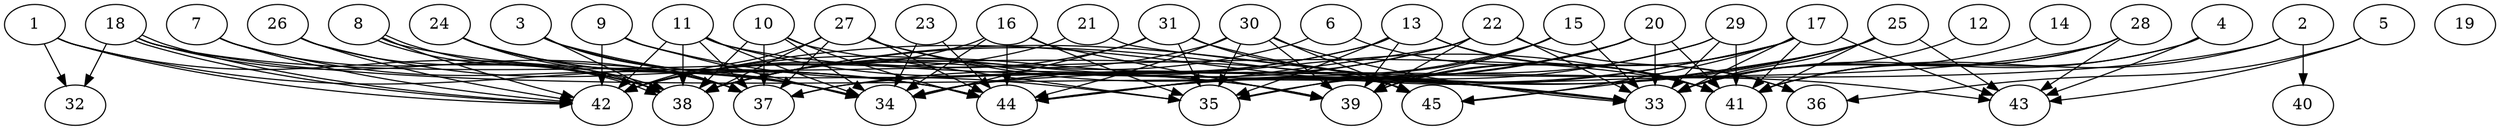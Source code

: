 // DAG automatically generated by daggen at Thu Oct  3 14:07:24 2019
// ./daggen --dot -n 45 --ccr 0.3 --fat 0.9 --regular 0.9 --density 0.5 --mindata 5242880 --maxdata 52428800 
digraph G {
  1 [size="142312107", alpha="0.13", expect_size="42693632"] 
  1 -> 32 [size ="42693632"]
  1 -> 38 [size ="42693632"]
  1 -> 42 [size ="42693632"]
  1 -> 44 [size ="42693632"]
  2 [size="37034667", alpha="0.08", expect_size="11110400"] 
  2 -> 34 [size ="11110400"]
  2 -> 40 [size ="11110400"]
  2 -> 41 [size ="11110400"]
  3 [size="128686080", alpha="0.14", expect_size="38605824"] 
  3 -> 34 [size ="38605824"]
  3 -> 35 [size ="38605824"]
  3 -> 37 [size ="38605824"]
  3 -> 38 [size ="38605824"]
  4 [size="161174187", alpha="0.14", expect_size="48352256"] 
  4 -> 33 [size ="48352256"]
  4 -> 41 [size ="48352256"]
  4 -> 43 [size ="48352256"]
  5 [size="47633067", alpha="0.00", expect_size="14289920"] 
  5 -> 36 [size ="14289920"]
  5 -> 43 [size ="14289920"]
  6 [size="68816213", alpha="0.07", expect_size="20644864"] 
  6 -> 38 [size ="20644864"]
  6 -> 41 [size ="20644864"]
  7 [size="73997653", alpha="0.13", expect_size="22199296"] 
  7 -> 34 [size ="22199296"]
  7 -> 38 [size ="22199296"]
  7 -> 42 [size ="22199296"]
  8 [size="75089920", alpha="0.06", expect_size="22526976"] 
  8 -> 38 [size ="22526976"]
  8 -> 38 [size ="22526976"]
  8 -> 41 [size ="22526976"]
  8 -> 42 [size ="22526976"]
  9 [size="122446507", alpha="0.02", expect_size="36733952"] 
  9 -> 34 [size ="36733952"]
  9 -> 39 [size ="36733952"]
  9 -> 42 [size ="36733952"]
  10 [size="109062827", alpha="0.17", expect_size="32718848"] 
  10 -> 34 [size ="32718848"]
  10 -> 35 [size ="32718848"]
  10 -> 37 [size ="32718848"]
  10 -> 38 [size ="32718848"]
  10 -> 44 [size ="32718848"]
  11 [size="70027947", alpha="0.01", expect_size="21008384"] 
  11 -> 33 [size ="21008384"]
  11 -> 34 [size ="21008384"]
  11 -> 37 [size ="21008384"]
  11 -> 38 [size ="21008384"]
  11 -> 39 [size ="21008384"]
  11 -> 42 [size ="21008384"]
  12 [size="172902400", alpha="0.07", expect_size="51870720"] 
  12 -> 33 [size ="51870720"]
  13 [size="75014827", alpha="0.10", expect_size="22504448"] 
  13 -> 35 [size ="22504448"]
  13 -> 36 [size ="22504448"]
  13 -> 38 [size ="22504448"]
  13 -> 39 [size ="22504448"]
  13 -> 41 [size ="22504448"]
  13 -> 42 [size ="22504448"]
  14 [size="25391787", alpha="0.18", expect_size="7617536"] 
  14 -> 33 [size ="7617536"]
  15 [size="133382827", alpha="0.09", expect_size="40014848"] 
  15 -> 33 [size ="40014848"]
  15 -> 35 [size ="40014848"]
  15 -> 39 [size ="40014848"]
  15 -> 44 [size ="40014848"]
  16 [size="135881387", alpha="0.19", expect_size="40764416"] 
  16 -> 34 [size ="40764416"]
  16 -> 35 [size ="40764416"]
  16 -> 39 [size ="40764416"]
  16 -> 42 [size ="40764416"]
  16 -> 44 [size ="40764416"]
  17 [size="35901440", alpha="0.13", expect_size="10770432"] 
  17 -> 33 [size ="10770432"]
  17 -> 38 [size ="10770432"]
  17 -> 39 [size ="10770432"]
  17 -> 41 [size ="10770432"]
  17 -> 42 [size ="10770432"]
  17 -> 43 [size ="10770432"]
  17 -> 45 [size ="10770432"]
  18 [size="141424640", alpha="0.00", expect_size="42427392"] 
  18 -> 32 [size ="42427392"]
  18 -> 33 [size ="42427392"]
  18 -> 37 [size ="42427392"]
  18 -> 42 [size ="42427392"]
  18 -> 42 [size ="42427392"]
  18 -> 45 [size ="42427392"]
  19 [size="34658987", alpha="0.03", expect_size="10397696"] 
  20 [size="53203627", alpha="0.05", expect_size="15961088"] 
  20 -> 33 [size ="15961088"]
  20 -> 34 [size ="15961088"]
  20 -> 39 [size ="15961088"]
  20 -> 41 [size ="15961088"]
  20 -> 44 [size ="15961088"]
  21 [size="31433387", alpha="0.03", expect_size="9430016"] 
  21 -> 33 [size ="9430016"]
  21 -> 42 [size ="9430016"]
  22 [size="39137280", alpha="0.04", expect_size="11741184"] 
  22 -> 33 [size ="11741184"]
  22 -> 34 [size ="11741184"]
  22 -> 36 [size ="11741184"]
  22 -> 37 [size ="11741184"]
  22 -> 39 [size ="11741184"]
  22 -> 44 [size ="11741184"]
  23 [size="94177280", alpha="0.19", expect_size="28253184"] 
  23 -> 34 [size ="28253184"]
  23 -> 44 [size ="28253184"]
  24 [size="170192213", alpha="0.12", expect_size="51057664"] 
  24 -> 34 [size ="51057664"]
  24 -> 37 [size ="51057664"]
  24 -> 38 [size ="51057664"]
  24 -> 44 [size ="51057664"]
  25 [size="156501333", alpha="0.09", expect_size="46950400"] 
  25 -> 33 [size ="46950400"]
  25 -> 38 [size ="46950400"]
  25 -> 41 [size ="46950400"]
  25 -> 43 [size ="46950400"]
  25 -> 44 [size ="46950400"]
  25 -> 45 [size ="46950400"]
  26 [size="71089493", alpha="0.12", expect_size="21326848"] 
  26 -> 38 [size ="21326848"]
  26 -> 42 [size ="21326848"]
  26 -> 44 [size ="21326848"]
  27 [size="63880533", alpha="0.03", expect_size="19164160"] 
  27 -> 33 [size ="19164160"]
  27 -> 37 [size ="19164160"]
  27 -> 38 [size ="19164160"]
  27 -> 41 [size ="19164160"]
  27 -> 42 [size ="19164160"]
  27 -> 44 [size ="19164160"]
  28 [size="167642453", alpha="0.01", expect_size="50292736"] 
  28 -> 33 [size ="50292736"]
  28 -> 37 [size ="50292736"]
  28 -> 41 [size ="50292736"]
  28 -> 43 [size ="50292736"]
  29 [size="171069440", alpha="0.13", expect_size="51320832"] 
  29 -> 33 [size ="51320832"]
  29 -> 35 [size ="51320832"]
  29 -> 41 [size ="51320832"]
  29 -> 44 [size ="51320832"]
  30 [size="34532693", alpha="0.16", expect_size="10359808"] 
  30 -> 33 [size ="10359808"]
  30 -> 35 [size ="10359808"]
  30 -> 38 [size ="10359808"]
  30 -> 39 [size ="10359808"]
  30 -> 44 [size ="10359808"]
  30 -> 45 [size ="10359808"]
  31 [size="73908907", alpha="0.05", expect_size="22172672"] 
  31 -> 34 [size ="22172672"]
  31 -> 35 [size ="22172672"]
  31 -> 42 [size ="22172672"]
  31 -> 43 [size ="22172672"]
  31 -> 45 [size ="22172672"]
  32 [size="99471360", alpha="0.15", expect_size="29841408"] 
  33 [size="130771627", alpha="0.12", expect_size="39231488"] 
  34 [size="121739947", alpha="0.09", expect_size="36521984"] 
  35 [size="58784427", alpha="0.02", expect_size="17635328"] 
  36 [size="129358507", alpha="0.09", expect_size="38807552"] 
  37 [size="70222507", alpha="0.19", expect_size="21066752"] 
  38 [size="95191040", alpha="0.05", expect_size="28557312"] 
  39 [size="104591360", alpha="0.13", expect_size="31377408"] 
  40 [size="46110720", alpha="0.05", expect_size="13833216"] 
  41 [size="168625493", alpha="0.19", expect_size="50587648"] 
  42 [size="52831573", alpha="0.16", expect_size="15849472"] 
  43 [size="168724480", alpha="0.03", expect_size="50617344"] 
  44 [size="101990400", alpha="0.09", expect_size="30597120"] 
  45 [size="17831253", alpha="0.13", expect_size="5349376"] 
}
